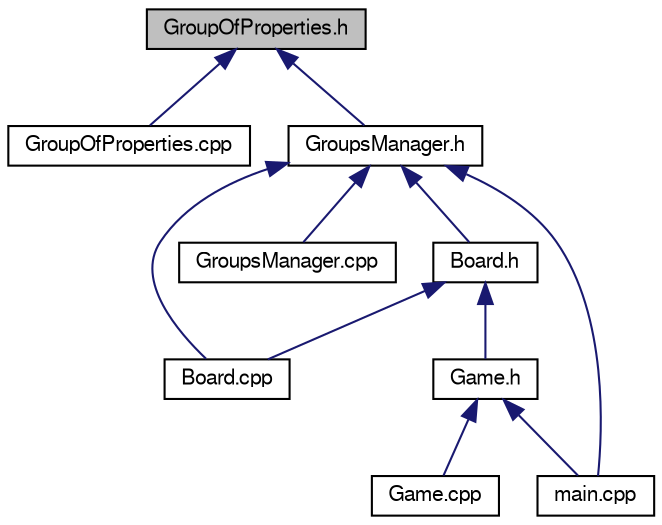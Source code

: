digraph G
{
  edge [fontname="FreeSans",fontsize="10",labelfontname="FreeSans",labelfontsize="10"];
  node [fontname="FreeSans",fontsize="10",shape=record];
  Node1 [label="GroupOfProperties.h",height=0.2,width=0.4,color="black", fillcolor="grey75", style="filled" fontcolor="black"];
  Node1 -> Node2 [dir="back",color="midnightblue",fontsize="10",style="solid",fontname="FreeSans"];
  Node2 [label="GroupOfProperties.cpp",height=0.2,width=0.4,color="black", fillcolor="white", style="filled",URL="$_group_of_properties_8cpp.html"];
  Node1 -> Node3 [dir="back",color="midnightblue",fontsize="10",style="solid",fontname="FreeSans"];
  Node3 [label="GroupsManager.h",height=0.2,width=0.4,color="black", fillcolor="white", style="filled",URL="$_groups_manager_8h.html"];
  Node3 -> Node4 [dir="back",color="midnightblue",fontsize="10",style="solid",fontname="FreeSans"];
  Node4 [label="Board.cpp",height=0.2,width=0.4,color="black", fillcolor="white", style="filled",URL="$_board_8cpp.html"];
  Node3 -> Node5 [dir="back",color="midnightblue",fontsize="10",style="solid",fontname="FreeSans"];
  Node5 [label="GroupsManager.cpp",height=0.2,width=0.4,color="black", fillcolor="white", style="filled",URL="$_groups_manager_8cpp.html"];
  Node3 -> Node6 [dir="back",color="midnightblue",fontsize="10",style="solid",fontname="FreeSans"];
  Node6 [label="main.cpp",height=0.2,width=0.4,color="black", fillcolor="white", style="filled",URL="$main_8cpp.html"];
  Node3 -> Node7 [dir="back",color="midnightblue",fontsize="10",style="solid",fontname="FreeSans"];
  Node7 [label="Board.h",height=0.2,width=0.4,color="black", fillcolor="white", style="filled",URL="$_board_8h.html"];
  Node7 -> Node4 [dir="back",color="midnightblue",fontsize="10",style="solid",fontname="FreeSans"];
  Node7 -> Node8 [dir="back",color="midnightblue",fontsize="10",style="solid",fontname="FreeSans"];
  Node8 [label="Game.h",height=0.2,width=0.4,color="black", fillcolor="white", style="filled",URL="$_game_8h.html"];
  Node8 -> Node9 [dir="back",color="midnightblue",fontsize="10",style="solid",fontname="FreeSans"];
  Node9 [label="Game.cpp",height=0.2,width=0.4,color="black", fillcolor="white", style="filled",URL="$_game_8cpp.html"];
  Node8 -> Node6 [dir="back",color="midnightblue",fontsize="10",style="solid",fontname="FreeSans"];
}
